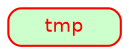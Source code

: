 strict digraph "dependency-cruiser output"{
    ordering="out" rankdir="LR" splines="true" overlap="false" nodesep="0.16" ranksep="0.18" fontname="Helvetica-bold" fontsize="9" style="rounded,bold,filled" fillcolor="#ffffff" compound="true"
    node [shape="box" style="rounded, filled" height="0.2" color="black" fillcolor="#ffffcc" fontcolor="black" fontname="Helvetica" fontsize="9"]
    edge [arrowhead="normal" arrowsize="0.6" penwidth="2.0" color="#00000033" fontname="Helvetica" fontsize="9"]

    "tmp" [label="tmp" tooltip="no-orphans" URL="https://github.com/sverweij/dependency-cruiser/blob/develop/tmp" fillcolor="#ccffcc" fontcolor="red" color="red"]
}
